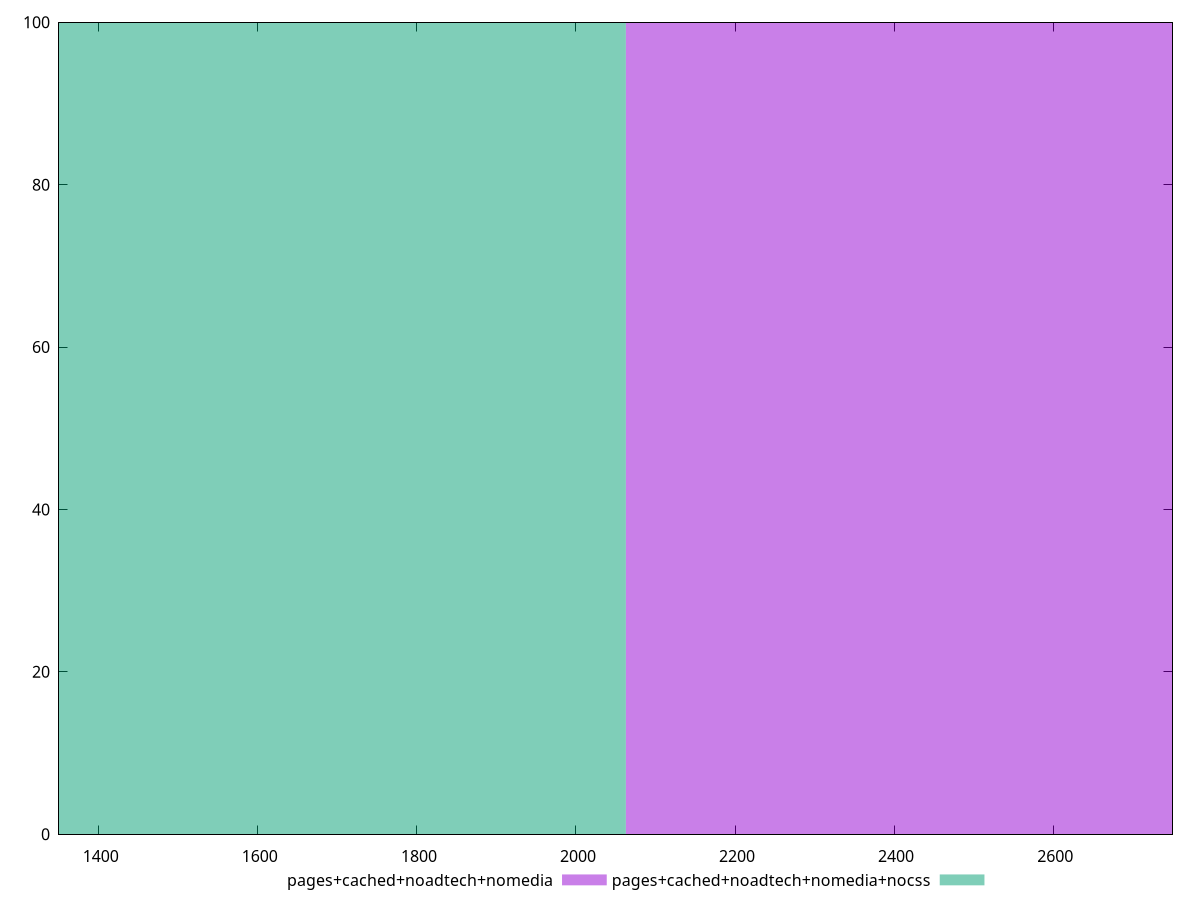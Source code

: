 reset

$pagesCachedNoadtechNomedia <<EOF
2750.2222956677074 100
EOF

$pagesCachedNoadtechNomediaNocss <<EOF
1375.1111478338537 100
EOF

set key outside below
set boxwidth 1375.1111478338537
set xrange [1350:2750]
set yrange [0:100]
set trange [0:100]
set style fill transparent solid 0.5 noborder
set terminal svg size 640, 500 enhanced background rgb 'white'
set output "report_00019_2021-02-10T18-14-37.922Z//uses-text-compression/comparison/histogram/3_vs_4.svg"

plot $pagesCachedNoadtechNomedia title "pages+cached+noadtech+nomedia" with boxes, \
     $pagesCachedNoadtechNomediaNocss title "pages+cached+noadtech+nomedia+nocss" with boxes

reset
